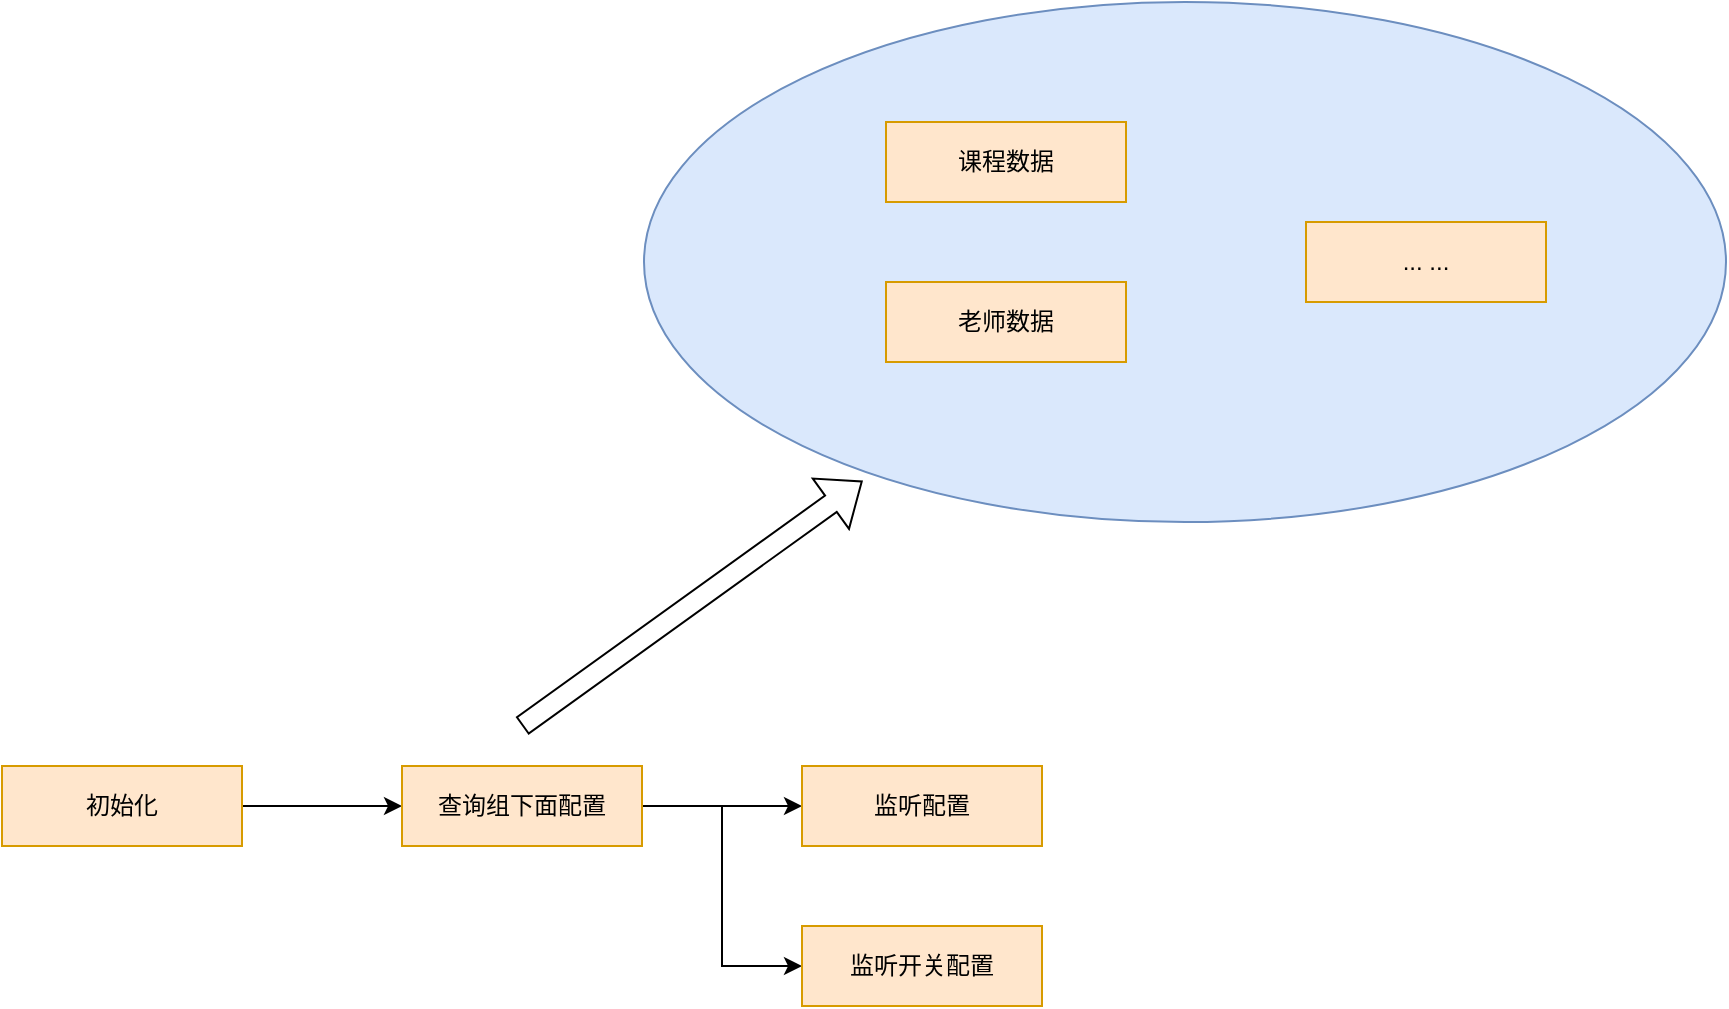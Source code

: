 <mxfile version="24.6.5" type="github">
  <diagram name="第 1 页" id="xVYTRwdiuQrqn9ASIhLq">
    <mxGraphModel dx="1313" dy="746" grid="1" gridSize="10" guides="1" tooltips="1" connect="1" arrows="1" fold="1" page="1" pageScale="1" pageWidth="1600" pageHeight="1200" math="0" shadow="0">
      <root>
        <mxCell id="0" />
        <mxCell id="1" parent="0" />
        <mxCell id="tHjF0LQ6cNOkUVxBTCU_-11" value="" style="ellipse;whiteSpace=wrap;html=1;fillColor=#dae8fc;strokeColor=#6c8ebf;" vertex="1" parent="1">
          <mxGeometry x="401" y="138" width="541" height="260" as="geometry" />
        </mxCell>
        <mxCell id="tHjF0LQ6cNOkUVxBTCU_-15" style="edgeStyle=orthogonalEdgeStyle;rounded=0;orthogonalLoop=1;jettySize=auto;html=1;exitX=1;exitY=0.5;exitDx=0;exitDy=0;" edge="1" parent="1" source="tHjF0LQ6cNOkUVxBTCU_-1" target="tHjF0LQ6cNOkUVxBTCU_-12">
          <mxGeometry relative="1" as="geometry" />
        </mxCell>
        <mxCell id="tHjF0LQ6cNOkUVxBTCU_-1" value="初始化" style="rounded=0;whiteSpace=wrap;html=1;fillColor=#ffe6cc;strokeColor=#d79b00;" vertex="1" parent="1">
          <mxGeometry x="80" y="520" width="120" height="40" as="geometry" />
        </mxCell>
        <mxCell id="tHjF0LQ6cNOkUVxBTCU_-6" value="课程数据" style="rounded=0;whiteSpace=wrap;html=1;fillColor=#ffe6cc;strokeColor=#d79b00;" vertex="1" parent="1">
          <mxGeometry x="522" y="198" width="120" height="40" as="geometry" />
        </mxCell>
        <mxCell id="tHjF0LQ6cNOkUVxBTCU_-7" value="老师数据" style="rounded=0;whiteSpace=wrap;html=1;fillColor=#ffe6cc;strokeColor=#d79b00;" vertex="1" parent="1">
          <mxGeometry x="522" y="278" width="120" height="40" as="geometry" />
        </mxCell>
        <mxCell id="tHjF0LQ6cNOkUVxBTCU_-9" value="... ..." style="rounded=0;whiteSpace=wrap;html=1;fillColor=#ffe6cc;strokeColor=#d79b00;" vertex="1" parent="1">
          <mxGeometry x="732" y="248" width="120" height="40" as="geometry" />
        </mxCell>
        <mxCell id="tHjF0LQ6cNOkUVxBTCU_-16" style="edgeStyle=orthogonalEdgeStyle;rounded=0;orthogonalLoop=1;jettySize=auto;html=1;exitX=1;exitY=0.5;exitDx=0;exitDy=0;" edge="1" parent="1" source="tHjF0LQ6cNOkUVxBTCU_-12" target="tHjF0LQ6cNOkUVxBTCU_-13">
          <mxGeometry relative="1" as="geometry" />
        </mxCell>
        <mxCell id="tHjF0LQ6cNOkUVxBTCU_-17" style="edgeStyle=orthogonalEdgeStyle;rounded=0;orthogonalLoop=1;jettySize=auto;html=1;exitX=1;exitY=0.5;exitDx=0;exitDy=0;entryX=0;entryY=0.5;entryDx=0;entryDy=0;" edge="1" parent="1" source="tHjF0LQ6cNOkUVxBTCU_-12" target="tHjF0LQ6cNOkUVxBTCU_-14">
          <mxGeometry relative="1" as="geometry" />
        </mxCell>
        <mxCell id="tHjF0LQ6cNOkUVxBTCU_-12" value="查询组下面配置" style="rounded=0;whiteSpace=wrap;html=1;fillColor=#ffe6cc;strokeColor=#d79b00;" vertex="1" parent="1">
          <mxGeometry x="280" y="520" width="120" height="40" as="geometry" />
        </mxCell>
        <mxCell id="tHjF0LQ6cNOkUVxBTCU_-13" value="监听配置" style="rounded=0;whiteSpace=wrap;html=1;fillColor=#ffe6cc;strokeColor=#d79b00;" vertex="1" parent="1">
          <mxGeometry x="480" y="520" width="120" height="40" as="geometry" />
        </mxCell>
        <mxCell id="tHjF0LQ6cNOkUVxBTCU_-14" value="监听开关配置" style="rounded=0;whiteSpace=wrap;html=1;fillColor=#ffe6cc;strokeColor=#d79b00;" vertex="1" parent="1">
          <mxGeometry x="480" y="600" width="120" height="40" as="geometry" />
        </mxCell>
        <mxCell id="tHjF0LQ6cNOkUVxBTCU_-18" value="" style="shape=flexArrow;endArrow=classic;html=1;rounded=0;entryX=0.202;entryY=0.921;entryDx=0;entryDy=0;entryPerimeter=0;" edge="1" parent="1" target="tHjF0LQ6cNOkUVxBTCU_-11">
          <mxGeometry width="50" height="50" relative="1" as="geometry">
            <mxPoint x="340" y="500" as="sourcePoint" />
            <mxPoint x="390" y="450" as="targetPoint" />
          </mxGeometry>
        </mxCell>
      </root>
    </mxGraphModel>
  </diagram>
</mxfile>
